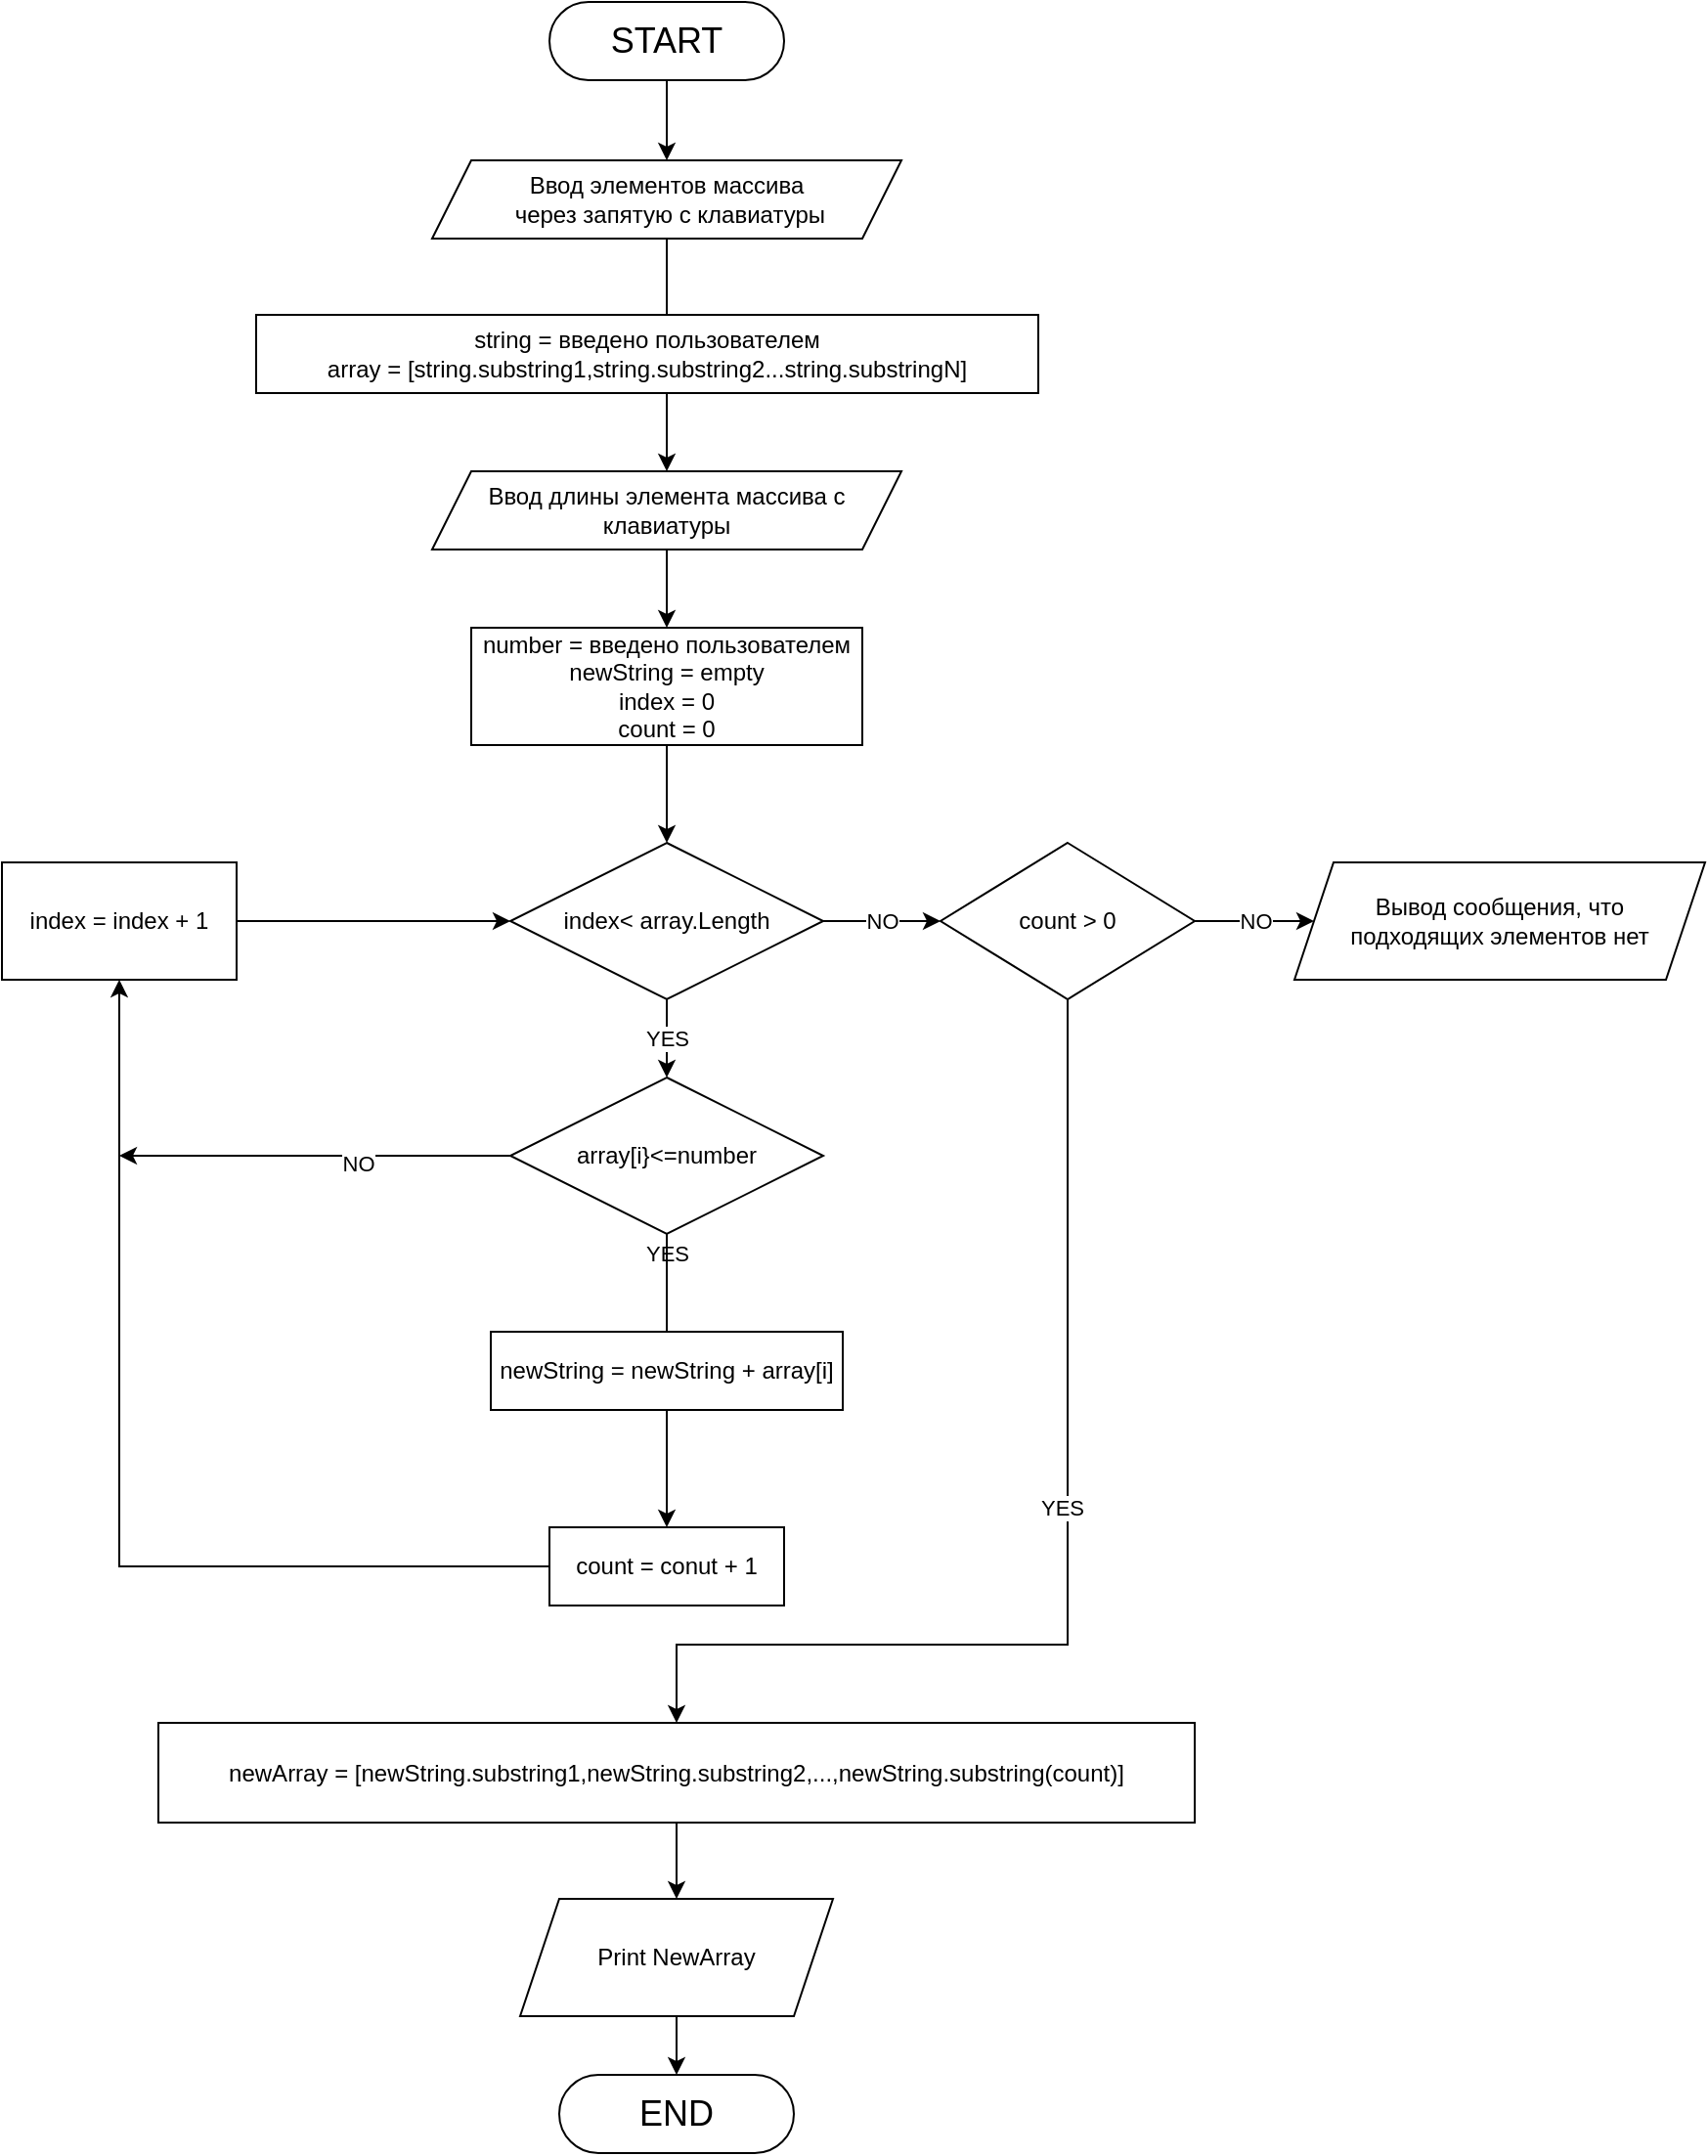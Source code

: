 <mxfile version="20.6.2" type="device"><diagram id="lBL7QJOWotK7thQDNQqZ" name="Страница 1"><mxGraphModel dx="1662" dy="705" grid="1" gridSize="10" guides="1" tooltips="1" connect="1" arrows="1" fold="1" page="1" pageScale="1" pageWidth="827" pageHeight="1169" math="0" shadow="0"><root><mxCell id="0"/><mxCell id="1" parent="0"/><mxCell id="dWHw5EA_OHJxniWZ2WwY-10" value="" style="edgeStyle=orthogonalEdgeStyle;rounded=0;orthogonalLoop=1;jettySize=auto;html=1;" edge="1" parent="1" source="dWHw5EA_OHJxniWZ2WwY-2" target="dWHw5EA_OHJxniWZ2WwY-4"><mxGeometry relative="1" as="geometry"/></mxCell><mxCell id="dWHw5EA_OHJxniWZ2WwY-2" value="START" style="rounded=1;whiteSpace=wrap;html=1;fontSize=18;arcSize=50;" vertex="1" parent="1"><mxGeometry x="360" y="40" width="120" height="40" as="geometry"/></mxCell><mxCell id="dWHw5EA_OHJxniWZ2WwY-11" value="" style="edgeStyle=orthogonalEdgeStyle;rounded=0;orthogonalLoop=1;jettySize=auto;html=1;" edge="1" parent="1" source="dWHw5EA_OHJxniWZ2WwY-4" target="dWHw5EA_OHJxniWZ2WwY-7"><mxGeometry relative="1" as="geometry"/></mxCell><mxCell id="dWHw5EA_OHJxniWZ2WwY-4" value="Ввод элементов массива&lt;br&gt;&amp;nbsp;через запятую с клавиатуры" style="shape=parallelogram;perimeter=parallelogramPerimeter;whiteSpace=wrap;html=1;fixedSize=1;" vertex="1" parent="1"><mxGeometry x="300" y="121" width="240" height="40" as="geometry"/></mxCell><mxCell id="dWHw5EA_OHJxniWZ2WwY-5" value="string = введено пользователем&lt;br&gt;array = [string.substring1,string.substring2...string.substringN]" style="rounded=0;whiteSpace=wrap;html=1;" vertex="1" parent="1"><mxGeometry x="210" y="200" width="400" height="40" as="geometry"/></mxCell><mxCell id="dWHw5EA_OHJxniWZ2WwY-14" value="YES" style="edgeStyle=orthogonalEdgeStyle;rounded=0;orthogonalLoop=1;jettySize=auto;html=1;" edge="1" parent="1" source="dWHw5EA_OHJxniWZ2WwY-6" target="dWHw5EA_OHJxniWZ2WwY-13"><mxGeometry relative="1" as="geometry"/></mxCell><mxCell id="dWHw5EA_OHJxniWZ2WwY-24" value="NO" style="edgeStyle=orthogonalEdgeStyle;rounded=0;orthogonalLoop=1;jettySize=auto;html=1;entryX=0;entryY=0.5;entryDx=0;entryDy=0;" edge="1" parent="1" source="dWHw5EA_OHJxniWZ2WwY-6" target="dWHw5EA_OHJxniWZ2WwY-23"><mxGeometry relative="1" as="geometry"/></mxCell><mxCell id="dWHw5EA_OHJxniWZ2WwY-6" value="index&amp;lt; array.Length" style="rhombus;whiteSpace=wrap;html=1;" vertex="1" parent="1"><mxGeometry x="340" y="470" width="160" height="80" as="geometry"/></mxCell><mxCell id="dWHw5EA_OHJxniWZ2WwY-12" value="" style="edgeStyle=orthogonalEdgeStyle;rounded=0;orthogonalLoop=1;jettySize=auto;html=1;" edge="1" parent="1" source="dWHw5EA_OHJxniWZ2WwY-7" target="dWHw5EA_OHJxniWZ2WwY-8"><mxGeometry relative="1" as="geometry"/></mxCell><mxCell id="dWHw5EA_OHJxniWZ2WwY-7" value="Ввод длины элемента массива с клавиатуры" style="shape=parallelogram;perimeter=parallelogramPerimeter;whiteSpace=wrap;html=1;fixedSize=1;" vertex="1" parent="1"><mxGeometry x="300" y="280" width="240" height="40" as="geometry"/></mxCell><mxCell id="dWHw5EA_OHJxniWZ2WwY-9" value="" style="edgeStyle=orthogonalEdgeStyle;rounded=0;orthogonalLoop=1;jettySize=auto;html=1;" edge="1" parent="1" source="dWHw5EA_OHJxniWZ2WwY-8" target="dWHw5EA_OHJxniWZ2WwY-6"><mxGeometry relative="1" as="geometry"/></mxCell><mxCell id="dWHw5EA_OHJxniWZ2WwY-8" value="number = введено пользователем&lt;br&gt;newString = empty&lt;br&gt;index = 0&lt;br&gt;count = 0" style="rounded=0;whiteSpace=wrap;html=1;" vertex="1" parent="1"><mxGeometry x="320" y="360" width="200" height="60" as="geometry"/></mxCell><mxCell id="dWHw5EA_OHJxniWZ2WwY-16" value="YES" style="edgeStyle=orthogonalEdgeStyle;rounded=0;orthogonalLoop=1;jettySize=auto;html=1;startArrow=none;" edge="1" parent="1" source="dWHw5EA_OHJxniWZ2WwY-29" target="dWHw5EA_OHJxniWZ2WwY-15"><mxGeometry x="-1" y="-80" relative="1" as="geometry"><mxPoint x="80" y="-80" as="offset"/></mxGeometry></mxCell><mxCell id="dWHw5EA_OHJxniWZ2WwY-20" style="edgeStyle=orthogonalEdgeStyle;rounded=0;orthogonalLoop=1;jettySize=auto;html=1;" edge="1" parent="1" source="dWHw5EA_OHJxniWZ2WwY-13"><mxGeometry relative="1" as="geometry"><mxPoint x="140" y="630" as="targetPoint"/></mxGeometry></mxCell><mxCell id="dWHw5EA_OHJxniWZ2WwY-21" value="NO" style="edgeLabel;html=1;align=center;verticalAlign=middle;resizable=0;points=[];" vertex="1" connectable="0" parent="dWHw5EA_OHJxniWZ2WwY-20"><mxGeometry x="-0.22" y="4" relative="1" as="geometry"><mxPoint as="offset"/></mxGeometry></mxCell><mxCell id="dWHw5EA_OHJxniWZ2WwY-13" value="array[i}&amp;lt;=number" style="rhombus;whiteSpace=wrap;html=1;" vertex="1" parent="1"><mxGeometry x="340" y="590" width="160" height="80" as="geometry"/></mxCell><mxCell id="dWHw5EA_OHJxniWZ2WwY-18" style="edgeStyle=orthogonalEdgeStyle;rounded=0;orthogonalLoop=1;jettySize=auto;html=1;entryX=0.5;entryY=1;entryDx=0;entryDy=0;" edge="1" parent="1" source="dWHw5EA_OHJxniWZ2WwY-15" target="dWHw5EA_OHJxniWZ2WwY-17"><mxGeometry relative="1" as="geometry"/></mxCell><mxCell id="dWHw5EA_OHJxniWZ2WwY-15" value="count = conut + 1" style="rounded=0;whiteSpace=wrap;html=1;" vertex="1" parent="1"><mxGeometry x="360" y="820" width="120" height="40" as="geometry"/></mxCell><mxCell id="dWHw5EA_OHJxniWZ2WwY-22" style="edgeStyle=orthogonalEdgeStyle;rounded=0;orthogonalLoop=1;jettySize=auto;html=1;entryX=0;entryY=0.5;entryDx=0;entryDy=0;" edge="1" parent="1" source="dWHw5EA_OHJxniWZ2WwY-17" target="dWHw5EA_OHJxniWZ2WwY-6"><mxGeometry relative="1" as="geometry"/></mxCell><mxCell id="dWHw5EA_OHJxniWZ2WwY-17" value="index = index + 1" style="rounded=0;whiteSpace=wrap;html=1;" vertex="1" parent="1"><mxGeometry x="80" y="480" width="120" height="60" as="geometry"/></mxCell><mxCell id="dWHw5EA_OHJxniWZ2WwY-26" value="NO" style="edgeStyle=orthogonalEdgeStyle;rounded=0;orthogonalLoop=1;jettySize=auto;html=1;" edge="1" parent="1" source="dWHw5EA_OHJxniWZ2WwY-23" target="dWHw5EA_OHJxniWZ2WwY-25"><mxGeometry relative="1" as="geometry"/></mxCell><mxCell id="dWHw5EA_OHJxniWZ2WwY-28" style="edgeStyle=orthogonalEdgeStyle;rounded=0;orthogonalLoop=1;jettySize=auto;html=1;" edge="1" parent="1" source="dWHw5EA_OHJxniWZ2WwY-23" target="dWHw5EA_OHJxniWZ2WwY-32"><mxGeometry relative="1" as="geometry"><mxPoint x="625" y="860" as="targetPoint"/><Array as="points"><mxPoint x="625" y="880"/><mxPoint x="425" y="880"/></Array></mxGeometry></mxCell><mxCell id="dWHw5EA_OHJxniWZ2WwY-31" value="YES" style="edgeLabel;html=1;align=center;verticalAlign=middle;resizable=0;points=[];" vertex="1" connectable="0" parent="dWHw5EA_OHJxniWZ2WwY-28"><mxGeometry x="-0.09" y="-3" relative="1" as="geometry"><mxPoint as="offset"/></mxGeometry></mxCell><mxCell id="dWHw5EA_OHJxniWZ2WwY-23" value="count &amp;gt; 0" style="rhombus;whiteSpace=wrap;html=1;" vertex="1" parent="1"><mxGeometry x="560" y="470" width="130" height="80" as="geometry"/></mxCell><mxCell id="dWHw5EA_OHJxniWZ2WwY-25" value="Вывод сообщения, что &lt;br&gt;подходящих элементов нет" style="shape=parallelogram;perimeter=parallelogramPerimeter;whiteSpace=wrap;html=1;fixedSize=1;" vertex="1" parent="1"><mxGeometry x="741" y="480" width="210" height="60" as="geometry"/></mxCell><mxCell id="dWHw5EA_OHJxniWZ2WwY-29" value="newString = newString + array[i]" style="rounded=0;whiteSpace=wrap;html=1;" vertex="1" parent="1"><mxGeometry x="330" y="720" width="180" height="40" as="geometry"/></mxCell><mxCell id="dWHw5EA_OHJxniWZ2WwY-30" value="" style="edgeStyle=orthogonalEdgeStyle;rounded=0;orthogonalLoop=1;jettySize=auto;html=1;endArrow=none;" edge="1" parent="1" source="dWHw5EA_OHJxniWZ2WwY-13" target="dWHw5EA_OHJxniWZ2WwY-29"><mxGeometry relative="1" as="geometry"><mxPoint x="420" y="670" as="sourcePoint"/><mxPoint x="420" y="820" as="targetPoint"/></mxGeometry></mxCell><mxCell id="dWHw5EA_OHJxniWZ2WwY-36" value="" style="edgeStyle=orthogonalEdgeStyle;rounded=0;orthogonalLoop=1;jettySize=auto;html=1;" edge="1" parent="1" source="dWHw5EA_OHJxniWZ2WwY-32" target="dWHw5EA_OHJxniWZ2WwY-33"><mxGeometry relative="1" as="geometry"/></mxCell><mxCell id="dWHw5EA_OHJxniWZ2WwY-32" value="newArray = [newString.substring1,newString.substring2,...,newString.substring(count)]" style="rounded=0;whiteSpace=wrap;html=1;" vertex="1" parent="1"><mxGeometry x="160" y="920" width="530" height="51" as="geometry"/></mxCell><mxCell id="dWHw5EA_OHJxniWZ2WwY-37" value="" style="edgeStyle=orthogonalEdgeStyle;rounded=0;orthogonalLoop=1;jettySize=auto;html=1;" edge="1" parent="1" source="dWHw5EA_OHJxniWZ2WwY-33" target="dWHw5EA_OHJxniWZ2WwY-34"><mxGeometry relative="1" as="geometry"/></mxCell><mxCell id="dWHw5EA_OHJxniWZ2WwY-33" value="Print NewArray" style="shape=parallelogram;perimeter=parallelogramPerimeter;whiteSpace=wrap;html=1;fixedSize=1;" vertex="1" parent="1"><mxGeometry x="345" y="1010" width="160" height="60" as="geometry"/></mxCell><mxCell id="dWHw5EA_OHJxniWZ2WwY-34" value="END" style="rounded=1;whiteSpace=wrap;html=1;fontSize=18;arcSize=50;" vertex="1" parent="1"><mxGeometry x="365" y="1100" width="120" height="40" as="geometry"/></mxCell></root></mxGraphModel></diagram></mxfile>